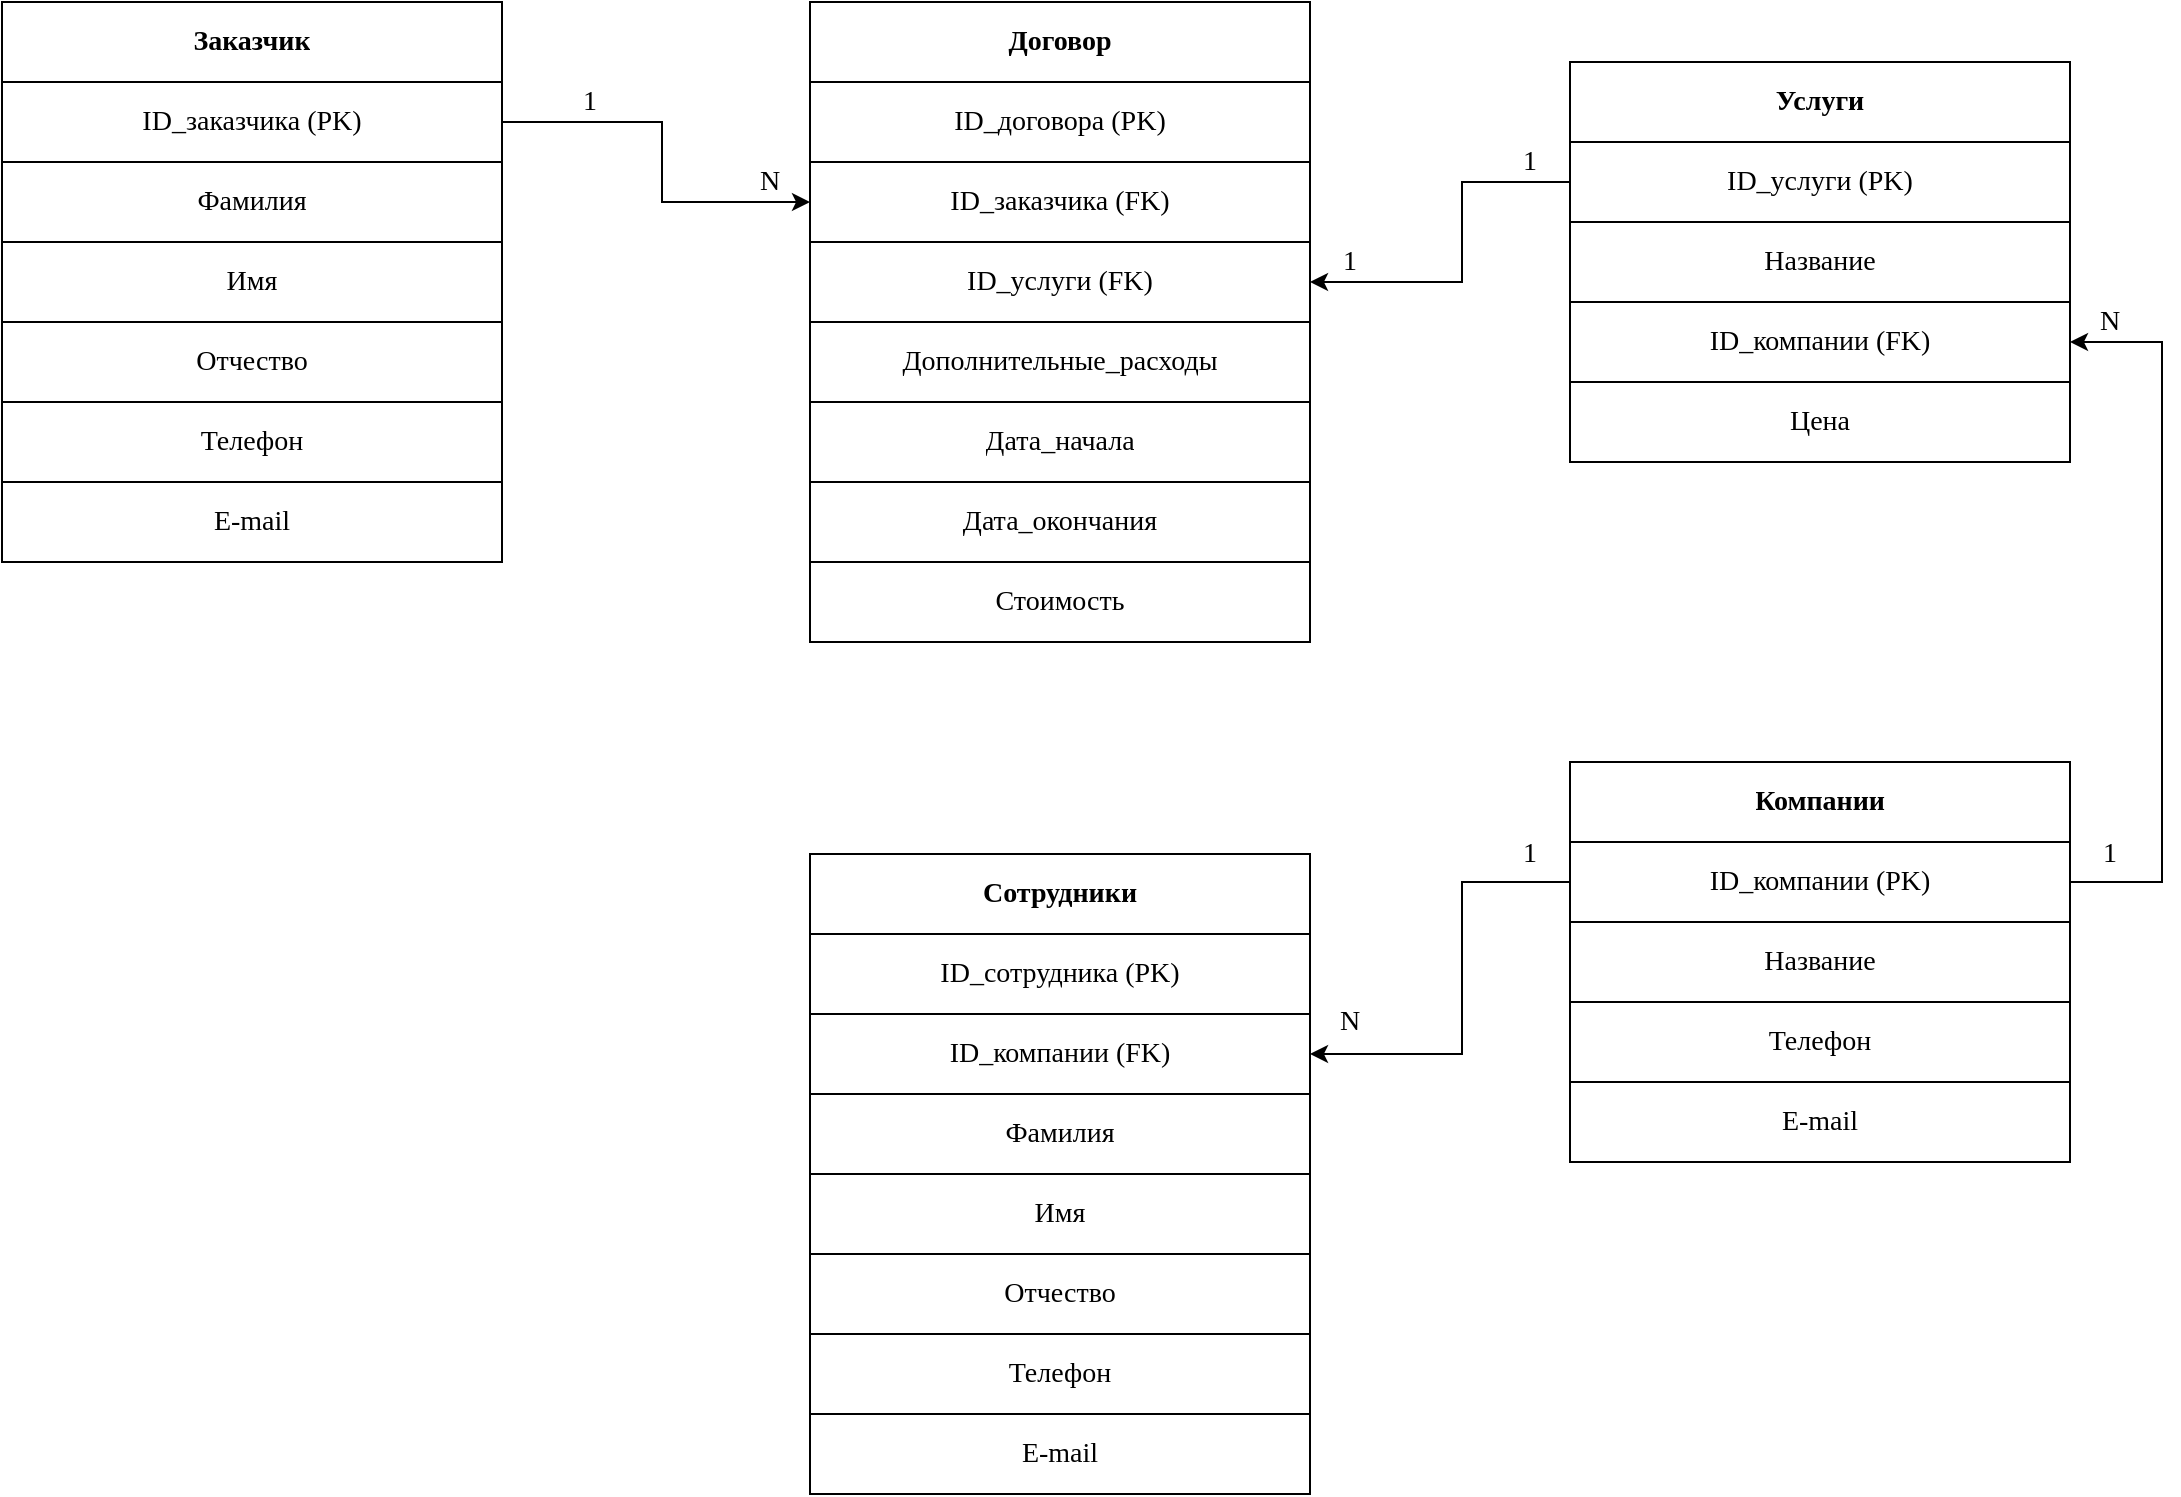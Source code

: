 <mxfile version="13.9.9" type="google" pages="2"><diagram id="XtDWs9AK4h952cf7B-4F" name="Page-1"><mxGraphModel dx="460" dy="752" grid="1" gridSize="10" guides="1" tooltips="1" connect="1" arrows="1" fold="1" page="1" pageScale="1" pageWidth="1169" pageHeight="827" math="0" shadow="0"><root><mxCell id="0"/><mxCell id="1" parent="0"/><mxCell id="XtaNRJyQzyNaQu27fecc-1" value="" style="shape=table;html=1;whiteSpace=wrap;startSize=0;container=1;collapsible=0;childLayout=tableLayout;fontSize=14;fontFamily=Times New Roman;" parent="1" vertex="1"><mxGeometry x="30" y="44" width="250" height="280" as="geometry"/></mxCell><mxCell id="XtaNRJyQzyNaQu27fecc-2" value="" style="shape=partialRectangle;html=1;whiteSpace=wrap;collapsible=0;dropTarget=0;pointerEvents=0;fillColor=none;top=0;left=0;bottom=0;right=0;points=[[0,0.5],[1,0.5]];portConstraint=eastwest;fontSize=14;fontFamily=Times New Roman;" parent="XtaNRJyQzyNaQu27fecc-1" vertex="1"><mxGeometry width="250" height="40" as="geometry"/></mxCell><mxCell id="XtaNRJyQzyNaQu27fecc-3" value="Заказчик" style="shape=partialRectangle;html=1;whiteSpace=wrap;connectable=0;overflow=hidden;fillColor=none;top=0;left=0;bottom=0;right=0;fontSize=14;fontFamily=Times New Roman;fontStyle=1" parent="XtaNRJyQzyNaQu27fecc-2" vertex="1"><mxGeometry width="250" height="40" as="geometry"/></mxCell><mxCell id="XtaNRJyQzyNaQu27fecc-4" value="" style="shape=partialRectangle;html=1;whiteSpace=wrap;collapsible=0;dropTarget=0;pointerEvents=0;fillColor=none;top=0;left=0;bottom=0;right=0;points=[[0,0.5],[1,0.5]];portConstraint=eastwest;fontSize=14;fontFamily=Times New Roman;" parent="XtaNRJyQzyNaQu27fecc-1" vertex="1"><mxGeometry y="40" width="250" height="40" as="geometry"/></mxCell><mxCell id="XtaNRJyQzyNaQu27fecc-5" value="ID_заказчика (PK)" style="shape=partialRectangle;html=1;whiteSpace=wrap;connectable=0;overflow=hidden;fillColor=none;top=0;left=0;bottom=0;right=0;fontSize=14;fontFamily=Times New Roman;" parent="XtaNRJyQzyNaQu27fecc-4" vertex="1"><mxGeometry width="250" height="40" as="geometry"/></mxCell><mxCell id="XtaNRJyQzyNaQu27fecc-6" value="" style="shape=partialRectangle;html=1;whiteSpace=wrap;collapsible=0;dropTarget=0;pointerEvents=0;fillColor=none;top=0;left=0;bottom=0;right=0;points=[[0,0.5],[1,0.5]];portConstraint=eastwest;fontSize=14;fontFamily=Times New Roman;" parent="XtaNRJyQzyNaQu27fecc-1" vertex="1"><mxGeometry y="80" width="250" height="40" as="geometry"/></mxCell><mxCell id="XtaNRJyQzyNaQu27fecc-7" value="Фамилия" style="shape=partialRectangle;html=1;whiteSpace=wrap;connectable=0;overflow=hidden;fillColor=none;top=0;left=0;bottom=0;right=0;fontSize=14;fontFamily=Times New Roman;" parent="XtaNRJyQzyNaQu27fecc-6" vertex="1"><mxGeometry width="250" height="40" as="geometry"/></mxCell><mxCell id="XtaNRJyQzyNaQu27fecc-8" value="" style="shape=partialRectangle;html=1;whiteSpace=wrap;collapsible=0;dropTarget=0;pointerEvents=0;fillColor=none;top=0;left=0;bottom=0;right=0;points=[[0,0.5],[1,0.5]];portConstraint=eastwest;fontSize=14;fontFamily=Times New Roman;" parent="XtaNRJyQzyNaQu27fecc-1" vertex="1"><mxGeometry y="120" width="250" height="40" as="geometry"/></mxCell><mxCell id="XtaNRJyQzyNaQu27fecc-9" value="Имя" style="shape=partialRectangle;html=1;whiteSpace=wrap;connectable=0;overflow=hidden;fillColor=none;top=0;left=0;bottom=0;right=0;fontSize=14;fontFamily=Times New Roman;" parent="XtaNRJyQzyNaQu27fecc-8" vertex="1"><mxGeometry width="250" height="40" as="geometry"/></mxCell><mxCell id="XtaNRJyQzyNaQu27fecc-12" style="shape=partialRectangle;html=1;whiteSpace=wrap;collapsible=0;dropTarget=0;pointerEvents=0;fillColor=none;top=0;left=0;bottom=0;right=0;points=[[0,0.5],[1,0.5]];portConstraint=eastwest;fontSize=14;fontFamily=Times New Roman;" parent="XtaNRJyQzyNaQu27fecc-1" vertex="1"><mxGeometry y="160" width="250" height="40" as="geometry"/></mxCell><mxCell id="XtaNRJyQzyNaQu27fecc-13" value="Отчество" style="shape=partialRectangle;html=1;whiteSpace=wrap;connectable=0;overflow=hidden;fillColor=none;top=0;left=0;bottom=0;right=0;fontSize=14;fontFamily=Times New Roman;" parent="XtaNRJyQzyNaQu27fecc-12" vertex="1"><mxGeometry width="250" height="40" as="geometry"/></mxCell><mxCell id="XtaNRJyQzyNaQu27fecc-14" style="shape=partialRectangle;html=1;whiteSpace=wrap;collapsible=0;dropTarget=0;pointerEvents=0;fillColor=none;top=0;left=0;bottom=0;right=0;points=[[0,0.5],[1,0.5]];portConstraint=eastwest;fontSize=14;fontFamily=Times New Roman;" parent="XtaNRJyQzyNaQu27fecc-1" vertex="1"><mxGeometry y="200" width="250" height="40" as="geometry"/></mxCell><mxCell id="XtaNRJyQzyNaQu27fecc-15" value="Телефон" style="shape=partialRectangle;html=1;whiteSpace=wrap;connectable=0;overflow=hidden;fillColor=none;top=0;left=0;bottom=0;right=0;fontSize=14;fontFamily=Times New Roman;" parent="XtaNRJyQzyNaQu27fecc-14" vertex="1"><mxGeometry width="250" height="40" as="geometry"/></mxCell><mxCell id="XtaNRJyQzyNaQu27fecc-16" style="shape=partialRectangle;html=1;whiteSpace=wrap;collapsible=0;dropTarget=0;pointerEvents=0;fillColor=none;top=0;left=0;bottom=0;right=0;points=[[0,0.5],[1,0.5]];portConstraint=eastwest;fontSize=14;fontFamily=Times New Roman;" parent="XtaNRJyQzyNaQu27fecc-1" vertex="1"><mxGeometry y="240" width="250" height="40" as="geometry"/></mxCell><mxCell id="XtaNRJyQzyNaQu27fecc-17" value="E-mail" style="shape=partialRectangle;html=1;whiteSpace=wrap;connectable=0;overflow=hidden;fillColor=none;top=0;left=0;bottom=0;right=0;fontSize=14;fontFamily=Times New Roman;" parent="XtaNRJyQzyNaQu27fecc-16" vertex="1"><mxGeometry width="250" height="40" as="geometry"/></mxCell><mxCell id="XtaNRJyQzyNaQu27fecc-18" value="" style="shape=table;html=1;whiteSpace=wrap;startSize=0;container=1;collapsible=0;childLayout=tableLayout;fontSize=14;fontFamily=Times New Roman;" parent="1" vertex="1"><mxGeometry x="434" y="470" width="250" height="320" as="geometry"/></mxCell><mxCell id="XtaNRJyQzyNaQu27fecc-19" value="" style="shape=partialRectangle;html=1;whiteSpace=wrap;collapsible=0;dropTarget=0;pointerEvents=0;fillColor=none;top=0;left=0;bottom=0;right=0;points=[[0,0.5],[1,0.5]];portConstraint=eastwest;fontSize=14;fontFamily=Times New Roman;" parent="XtaNRJyQzyNaQu27fecc-18" vertex="1"><mxGeometry width="250" height="40" as="geometry"/></mxCell><mxCell id="XtaNRJyQzyNaQu27fecc-20" value="Сотрудники" style="shape=partialRectangle;html=1;whiteSpace=wrap;connectable=0;overflow=hidden;fillColor=none;top=0;left=0;bottom=0;right=0;fontSize=14;fontFamily=Times New Roman;fontStyle=1" parent="XtaNRJyQzyNaQu27fecc-19" vertex="1"><mxGeometry width="250" height="40" as="geometry"/></mxCell><mxCell id="XtaNRJyQzyNaQu27fecc-21" value="" style="shape=partialRectangle;html=1;whiteSpace=wrap;collapsible=0;dropTarget=0;pointerEvents=0;fillColor=none;top=0;left=0;bottom=0;right=0;points=[[0,0.5],[1,0.5]];portConstraint=eastwest;fontSize=14;fontFamily=Times New Roman;" parent="XtaNRJyQzyNaQu27fecc-18" vertex="1"><mxGeometry y="40" width="250" height="40" as="geometry"/></mxCell><mxCell id="XtaNRJyQzyNaQu27fecc-22" value="ID_сотрудника (PK)" style="shape=partialRectangle;html=1;whiteSpace=wrap;connectable=0;overflow=hidden;fillColor=none;top=0;left=0;bottom=0;right=0;fontSize=14;fontFamily=Times New Roman;" parent="XtaNRJyQzyNaQu27fecc-21" vertex="1"><mxGeometry width="250" height="40" as="geometry"/></mxCell><mxCell id="_UvFQbgY44ckExKS7NsJ-1" style="shape=partialRectangle;html=1;whiteSpace=wrap;collapsible=0;dropTarget=0;pointerEvents=0;fillColor=none;top=0;left=0;bottom=0;right=0;points=[[0,0.5],[1,0.5]];portConstraint=eastwest;fontSize=14;fontFamily=Times New Roman;" parent="XtaNRJyQzyNaQu27fecc-18" vertex="1"><mxGeometry y="80" width="250" height="40" as="geometry"/></mxCell><mxCell id="_UvFQbgY44ckExKS7NsJ-2" value="&lt;span&gt;ID_компании (FK)&lt;/span&gt;" style="shape=partialRectangle;html=1;whiteSpace=wrap;connectable=0;overflow=hidden;fillColor=none;top=0;left=0;bottom=0;right=0;fontSize=14;fontFamily=Times New Roman;" parent="_UvFQbgY44ckExKS7NsJ-1" vertex="1"><mxGeometry width="250" height="40" as="geometry"/></mxCell><mxCell id="XtaNRJyQzyNaQu27fecc-23" value="" style="shape=partialRectangle;html=1;whiteSpace=wrap;collapsible=0;dropTarget=0;pointerEvents=0;fillColor=none;top=0;left=0;bottom=0;right=0;points=[[0,0.5],[1,0.5]];portConstraint=eastwest;fontSize=14;fontFamily=Times New Roman;" parent="XtaNRJyQzyNaQu27fecc-18" vertex="1"><mxGeometry y="120" width="250" height="40" as="geometry"/></mxCell><mxCell id="XtaNRJyQzyNaQu27fecc-24" value="Фамилия" style="shape=partialRectangle;html=1;whiteSpace=wrap;connectable=0;overflow=hidden;fillColor=none;top=0;left=0;bottom=0;right=0;fontSize=14;fontFamily=Times New Roman;" parent="XtaNRJyQzyNaQu27fecc-23" vertex="1"><mxGeometry width="250" height="40" as="geometry"/></mxCell><mxCell id="XtaNRJyQzyNaQu27fecc-25" value="" style="shape=partialRectangle;html=1;whiteSpace=wrap;collapsible=0;dropTarget=0;pointerEvents=0;fillColor=none;top=0;left=0;bottom=0;right=0;points=[[0,0.5],[1,0.5]];portConstraint=eastwest;fontSize=14;fontFamily=Times New Roman;" parent="XtaNRJyQzyNaQu27fecc-18" vertex="1"><mxGeometry y="160" width="250" height="40" as="geometry"/></mxCell><mxCell id="XtaNRJyQzyNaQu27fecc-26" value="Имя" style="shape=partialRectangle;html=1;whiteSpace=wrap;connectable=0;overflow=hidden;fillColor=none;top=0;left=0;bottom=0;right=0;fontSize=14;fontFamily=Times New Roman;" parent="XtaNRJyQzyNaQu27fecc-25" vertex="1"><mxGeometry width="250" height="40" as="geometry"/></mxCell><mxCell id="XtaNRJyQzyNaQu27fecc-27" style="shape=partialRectangle;html=1;whiteSpace=wrap;collapsible=0;dropTarget=0;pointerEvents=0;fillColor=none;top=0;left=0;bottom=0;right=0;points=[[0,0.5],[1,0.5]];portConstraint=eastwest;fontSize=14;fontFamily=Times New Roman;" parent="XtaNRJyQzyNaQu27fecc-18" vertex="1"><mxGeometry y="200" width="250" height="40" as="geometry"/></mxCell><mxCell id="XtaNRJyQzyNaQu27fecc-28" value="Отчество" style="shape=partialRectangle;html=1;whiteSpace=wrap;connectable=0;overflow=hidden;fillColor=none;top=0;left=0;bottom=0;right=0;fontSize=14;fontFamily=Times New Roman;" parent="XtaNRJyQzyNaQu27fecc-27" vertex="1"><mxGeometry width="250" height="40" as="geometry"/></mxCell><mxCell id="XtaNRJyQzyNaQu27fecc-29" style="shape=partialRectangle;html=1;whiteSpace=wrap;collapsible=0;dropTarget=0;pointerEvents=0;fillColor=none;top=0;left=0;bottom=0;right=0;points=[[0,0.5],[1,0.5]];portConstraint=eastwest;fontSize=14;fontFamily=Times New Roman;" parent="XtaNRJyQzyNaQu27fecc-18" vertex="1"><mxGeometry y="240" width="250" height="40" as="geometry"/></mxCell><mxCell id="XtaNRJyQzyNaQu27fecc-30" value="Телефон" style="shape=partialRectangle;html=1;whiteSpace=wrap;connectable=0;overflow=hidden;fillColor=none;top=0;left=0;bottom=0;right=0;fontSize=14;fontFamily=Times New Roman;" parent="XtaNRJyQzyNaQu27fecc-29" vertex="1"><mxGeometry width="250" height="40" as="geometry"/></mxCell><mxCell id="XtaNRJyQzyNaQu27fecc-31" style="shape=partialRectangle;html=1;whiteSpace=wrap;collapsible=0;dropTarget=0;pointerEvents=0;fillColor=none;top=0;left=0;bottom=0;right=0;points=[[0,0.5],[1,0.5]];portConstraint=eastwest;fontSize=14;fontFamily=Times New Roman;" parent="XtaNRJyQzyNaQu27fecc-18" vertex="1"><mxGeometry y="280" width="250" height="40" as="geometry"/></mxCell><mxCell id="XtaNRJyQzyNaQu27fecc-32" value="E-mail" style="shape=partialRectangle;html=1;whiteSpace=wrap;connectable=0;overflow=hidden;fillColor=none;top=0;left=0;bottom=0;right=0;fontSize=14;fontFamily=Times New Roman;" parent="XtaNRJyQzyNaQu27fecc-31" vertex="1"><mxGeometry width="250" height="40" as="geometry"/></mxCell><mxCell id="XtaNRJyQzyNaQu27fecc-33" value="" style="shape=table;html=1;whiteSpace=wrap;startSize=0;container=1;collapsible=0;childLayout=tableLayout;fontSize=14;fontFamily=Times New Roman;" parent="1" vertex="1"><mxGeometry x="814" y="424" width="250" height="200" as="geometry"/></mxCell><mxCell id="XtaNRJyQzyNaQu27fecc-34" value="" style="shape=partialRectangle;html=1;whiteSpace=wrap;collapsible=0;dropTarget=0;pointerEvents=0;fillColor=none;top=0;left=0;bottom=0;right=0;points=[[0,0.5],[1,0.5]];portConstraint=eastwest;fontSize=14;fontFamily=Times New Roman;" parent="XtaNRJyQzyNaQu27fecc-33" vertex="1"><mxGeometry width="250" height="40" as="geometry"/></mxCell><mxCell id="XtaNRJyQzyNaQu27fecc-35" value="Компании" style="shape=partialRectangle;html=1;whiteSpace=wrap;connectable=0;overflow=hidden;fillColor=none;top=0;left=0;bottom=0;right=0;fontSize=14;fontFamily=Times New Roman;fontStyle=1" parent="XtaNRJyQzyNaQu27fecc-34" vertex="1"><mxGeometry width="250" height="40" as="geometry"/></mxCell><mxCell id="XtaNRJyQzyNaQu27fecc-36" value="" style="shape=partialRectangle;html=1;whiteSpace=wrap;collapsible=0;dropTarget=0;pointerEvents=0;fillColor=none;top=0;left=0;bottom=0;right=0;points=[[0,0.5],[1,0.5]];portConstraint=eastwest;fontSize=14;fontFamily=Times New Roman;" parent="XtaNRJyQzyNaQu27fecc-33" vertex="1"><mxGeometry y="40" width="250" height="40" as="geometry"/></mxCell><mxCell id="XtaNRJyQzyNaQu27fecc-37" value="ID_компании (PK)" style="shape=partialRectangle;html=1;whiteSpace=wrap;connectable=0;overflow=hidden;fillColor=none;top=0;left=0;bottom=0;right=0;fontSize=14;fontFamily=Times New Roman;" parent="XtaNRJyQzyNaQu27fecc-36" vertex="1"><mxGeometry width="250" height="40" as="geometry"/></mxCell><mxCell id="XtaNRJyQzyNaQu27fecc-38" value="" style="shape=partialRectangle;html=1;whiteSpace=wrap;collapsible=0;dropTarget=0;pointerEvents=0;fillColor=none;top=0;left=0;bottom=0;right=0;points=[[0,0.5],[1,0.5]];portConstraint=eastwest;fontSize=14;fontFamily=Times New Roman;" parent="XtaNRJyQzyNaQu27fecc-33" vertex="1"><mxGeometry y="80" width="250" height="40" as="geometry"/></mxCell><mxCell id="XtaNRJyQzyNaQu27fecc-39" value="Название" style="shape=partialRectangle;html=1;whiteSpace=wrap;connectable=0;overflow=hidden;fillColor=none;top=0;left=0;bottom=0;right=0;fontSize=14;fontFamily=Times New Roman;" parent="XtaNRJyQzyNaQu27fecc-38" vertex="1"><mxGeometry width="250" height="40" as="geometry"/></mxCell><mxCell id="XtaNRJyQzyNaQu27fecc-44" style="shape=partialRectangle;html=1;whiteSpace=wrap;collapsible=0;dropTarget=0;pointerEvents=0;fillColor=none;top=0;left=0;bottom=0;right=0;points=[[0,0.5],[1,0.5]];portConstraint=eastwest;fontSize=14;fontFamily=Times New Roman;" parent="XtaNRJyQzyNaQu27fecc-33" vertex="1"><mxGeometry y="120" width="250" height="40" as="geometry"/></mxCell><mxCell id="XtaNRJyQzyNaQu27fecc-45" value="Телефон" style="shape=partialRectangle;html=1;whiteSpace=wrap;connectable=0;overflow=hidden;fillColor=none;top=0;left=0;bottom=0;right=0;fontSize=14;fontFamily=Times New Roman;" parent="XtaNRJyQzyNaQu27fecc-44" vertex="1"><mxGeometry width="250" height="40" as="geometry"/></mxCell><mxCell id="XtaNRJyQzyNaQu27fecc-46" style="shape=partialRectangle;html=1;whiteSpace=wrap;collapsible=0;dropTarget=0;pointerEvents=0;fillColor=none;top=0;left=0;bottom=0;right=0;points=[[0,0.5],[1,0.5]];portConstraint=eastwest;fontSize=14;fontFamily=Times New Roman;" parent="XtaNRJyQzyNaQu27fecc-33" vertex="1"><mxGeometry y="160" width="250" height="40" as="geometry"/></mxCell><mxCell id="XtaNRJyQzyNaQu27fecc-47" value="E-mail" style="shape=partialRectangle;html=1;whiteSpace=wrap;connectable=0;overflow=hidden;fillColor=none;top=0;left=0;bottom=0;right=0;fontSize=14;fontFamily=Times New Roman;" parent="XtaNRJyQzyNaQu27fecc-46" vertex="1"><mxGeometry width="250" height="40" as="geometry"/></mxCell><mxCell id="XtaNRJyQzyNaQu27fecc-48" value="" style="shape=table;html=1;whiteSpace=wrap;startSize=0;container=1;collapsible=0;childLayout=tableLayout;fontSize=14;fontFamily=Times New Roman;" parent="1" vertex="1"><mxGeometry x="434" y="44" width="250" height="320" as="geometry"/></mxCell><mxCell id="XtaNRJyQzyNaQu27fecc-49" value="" style="shape=partialRectangle;html=1;whiteSpace=wrap;collapsible=0;dropTarget=0;pointerEvents=0;fillColor=none;top=0;left=0;bottom=0;right=0;points=[[0,0.5],[1,0.5]];portConstraint=eastwest;fontSize=14;fontFamily=Times New Roman;" parent="XtaNRJyQzyNaQu27fecc-48" vertex="1"><mxGeometry width="250" height="40" as="geometry"/></mxCell><mxCell id="XtaNRJyQzyNaQu27fecc-50" value="Договор" style="shape=partialRectangle;html=1;whiteSpace=wrap;connectable=0;overflow=hidden;fillColor=none;top=0;left=0;bottom=0;right=0;fontSize=14;fontFamily=Times New Roman;fontStyle=1" parent="XtaNRJyQzyNaQu27fecc-49" vertex="1"><mxGeometry width="250" height="40" as="geometry"/></mxCell><mxCell id="XtaNRJyQzyNaQu27fecc-51" value="" style="shape=partialRectangle;html=1;whiteSpace=wrap;collapsible=0;dropTarget=0;pointerEvents=0;fillColor=none;top=0;left=0;bottom=0;right=0;points=[[0,0.5],[1,0.5]];portConstraint=eastwest;fontSize=14;fontFamily=Times New Roman;" parent="XtaNRJyQzyNaQu27fecc-48" vertex="1"><mxGeometry y="40" width="250" height="40" as="geometry"/></mxCell><mxCell id="XtaNRJyQzyNaQu27fecc-52" value="ID_договора (PK)" style="shape=partialRectangle;html=1;whiteSpace=wrap;connectable=0;overflow=hidden;fillColor=none;top=0;left=0;bottom=0;right=0;fontSize=14;fontFamily=Times New Roman;" parent="XtaNRJyQzyNaQu27fecc-51" vertex="1"><mxGeometry width="250" height="40" as="geometry"/></mxCell><mxCell id="XtaNRJyQzyNaQu27fecc-53" value="" style="shape=partialRectangle;html=1;whiteSpace=wrap;collapsible=0;dropTarget=0;pointerEvents=0;fillColor=none;top=0;left=0;bottom=0;right=0;points=[[0,0.5],[1,0.5]];portConstraint=eastwest;fontSize=14;fontFamily=Times New Roman;" parent="XtaNRJyQzyNaQu27fecc-48" vertex="1"><mxGeometry y="80" width="250" height="40" as="geometry"/></mxCell><mxCell id="XtaNRJyQzyNaQu27fecc-54" value="ID_заказчика (FK)" style="shape=partialRectangle;html=1;whiteSpace=wrap;connectable=0;overflow=hidden;fillColor=none;top=0;left=0;bottom=0;right=0;fontSize=14;fontFamily=Times New Roman;" parent="XtaNRJyQzyNaQu27fecc-53" vertex="1"><mxGeometry width="250" height="40" as="geometry"/></mxCell><mxCell id="XtaNRJyQzyNaQu27fecc-55" value="" style="shape=partialRectangle;html=1;whiteSpace=wrap;collapsible=0;dropTarget=0;pointerEvents=0;fillColor=none;top=0;left=0;bottom=0;right=0;points=[[0,0.5],[1,0.5]];portConstraint=eastwest;fontSize=14;fontFamily=Times New Roman;" parent="XtaNRJyQzyNaQu27fecc-48" vertex="1"><mxGeometry y="120" width="250" height="40" as="geometry"/></mxCell><mxCell id="XtaNRJyQzyNaQu27fecc-56" value="ID_услуги (FK)" style="shape=partialRectangle;html=1;whiteSpace=wrap;connectable=0;overflow=hidden;fillColor=none;top=0;left=0;bottom=0;right=0;fontSize=14;fontFamily=Times New Roman;" parent="XtaNRJyQzyNaQu27fecc-55" vertex="1"><mxGeometry width="250" height="40" as="geometry"/></mxCell><mxCell id="lvs4pEo8wwgsU4hKcd3Z-53" style="shape=partialRectangle;html=1;whiteSpace=wrap;collapsible=0;dropTarget=0;pointerEvents=0;fillColor=none;top=0;left=0;bottom=0;right=0;points=[[0,0.5],[1,0.5]];portConstraint=eastwest;fontSize=14;fontFamily=Times New Roman;" parent="XtaNRJyQzyNaQu27fecc-48" vertex="1"><mxGeometry y="160" width="250" height="40" as="geometry"/></mxCell><mxCell id="lvs4pEo8wwgsU4hKcd3Z-54" value="Дополнительные_расходы" style="shape=partialRectangle;html=1;whiteSpace=wrap;connectable=0;overflow=hidden;fillColor=none;top=0;left=0;bottom=0;right=0;fontSize=14;fontFamily=Times New Roman;" parent="lvs4pEo8wwgsU4hKcd3Z-53" vertex="1"><mxGeometry width="250" height="40" as="geometry"/></mxCell><mxCell id="XtaNRJyQzyNaQu27fecc-57" style="shape=partialRectangle;html=1;whiteSpace=wrap;collapsible=0;dropTarget=0;pointerEvents=0;fillColor=none;top=0;left=0;bottom=0;right=0;points=[[0,0.5],[1,0.5]];portConstraint=eastwest;fontSize=14;fontFamily=Times New Roman;" parent="XtaNRJyQzyNaQu27fecc-48" vertex="1"><mxGeometry y="200" width="250" height="40" as="geometry"/></mxCell><mxCell id="XtaNRJyQzyNaQu27fecc-58" value="Дата_начала" style="shape=partialRectangle;html=1;whiteSpace=wrap;connectable=0;overflow=hidden;fillColor=none;top=0;left=0;bottom=0;right=0;fontSize=14;fontFamily=Times New Roman;" parent="XtaNRJyQzyNaQu27fecc-57" vertex="1"><mxGeometry width="250" height="40" as="geometry"/></mxCell><mxCell id="XtaNRJyQzyNaQu27fecc-59" style="shape=partialRectangle;html=1;whiteSpace=wrap;collapsible=0;dropTarget=0;pointerEvents=0;fillColor=none;top=0;left=0;bottom=0;right=0;points=[[0,0.5],[1,0.5]];portConstraint=eastwest;fontSize=14;fontFamily=Times New Roman;" parent="XtaNRJyQzyNaQu27fecc-48" vertex="1"><mxGeometry y="240" width="250" height="40" as="geometry"/></mxCell><mxCell id="XtaNRJyQzyNaQu27fecc-60" value="Дата_окончания" style="shape=partialRectangle;html=1;whiteSpace=wrap;connectable=0;overflow=hidden;fillColor=none;top=0;left=0;bottom=0;right=0;fontSize=14;fontFamily=Times New Roman;" parent="XtaNRJyQzyNaQu27fecc-59" vertex="1"><mxGeometry width="250" height="40" as="geometry"/></mxCell><mxCell id="XtaNRJyQzyNaQu27fecc-61" style="shape=partialRectangle;html=1;whiteSpace=wrap;collapsible=0;dropTarget=0;pointerEvents=0;fillColor=none;top=0;left=0;bottom=0;right=0;points=[[0,0.5],[1,0.5]];portConstraint=eastwest;fontSize=14;fontFamily=Times New Roman;" parent="XtaNRJyQzyNaQu27fecc-48" vertex="1"><mxGeometry y="280" width="250" height="40" as="geometry"/></mxCell><mxCell id="XtaNRJyQzyNaQu27fecc-62" value="Стоимость" style="shape=partialRectangle;html=1;whiteSpace=wrap;connectable=0;overflow=hidden;fillColor=none;top=0;left=0;bottom=0;right=0;fontSize=14;fontFamily=Times New Roman;" parent="XtaNRJyQzyNaQu27fecc-61" vertex="1"><mxGeometry width="250" height="40" as="geometry"/></mxCell><mxCell id="lvs4pEo8wwgsU4hKcd3Z-1" value="" style="shape=table;html=1;whiteSpace=wrap;startSize=0;container=1;collapsible=0;childLayout=tableLayout;fontSize=14;fontFamily=Times New Roman;" parent="1" vertex="1"><mxGeometry x="814" y="74" width="250" height="200" as="geometry"/></mxCell><mxCell id="lvs4pEo8wwgsU4hKcd3Z-2" value="" style="shape=partialRectangle;html=1;whiteSpace=wrap;collapsible=0;dropTarget=0;pointerEvents=0;fillColor=none;top=0;left=0;bottom=0;right=0;points=[[0,0.5],[1,0.5]];portConstraint=eastwest;fontSize=14;fontFamily=Times New Roman;" parent="lvs4pEo8wwgsU4hKcd3Z-1" vertex="1"><mxGeometry width="250" height="40" as="geometry"/></mxCell><mxCell id="lvs4pEo8wwgsU4hKcd3Z-3" value="Услуги" style="shape=partialRectangle;html=1;whiteSpace=wrap;connectable=0;overflow=hidden;fillColor=none;top=0;left=0;bottom=0;right=0;fontSize=14;fontFamily=Times New Roman;fontStyle=1" parent="lvs4pEo8wwgsU4hKcd3Z-2" vertex="1"><mxGeometry width="250" height="40" as="geometry"/></mxCell><mxCell id="lvs4pEo8wwgsU4hKcd3Z-4" value="" style="shape=partialRectangle;html=1;whiteSpace=wrap;collapsible=0;dropTarget=0;pointerEvents=0;fillColor=none;top=0;left=0;bottom=0;right=0;points=[[0,0.5],[1,0.5]];portConstraint=eastwest;fontSize=14;fontFamily=Times New Roman;" parent="lvs4pEo8wwgsU4hKcd3Z-1" vertex="1"><mxGeometry y="40" width="250" height="40" as="geometry"/></mxCell><mxCell id="lvs4pEo8wwgsU4hKcd3Z-5" value="ID_услуги (PK)" style="shape=partialRectangle;html=1;whiteSpace=wrap;connectable=0;overflow=hidden;fillColor=none;top=0;left=0;bottom=0;right=0;fontSize=14;fontFamily=Times New Roman;" parent="lvs4pEo8wwgsU4hKcd3Z-4" vertex="1"><mxGeometry width="250" height="40" as="geometry"/></mxCell><mxCell id="lvs4pEo8wwgsU4hKcd3Z-6" value="" style="shape=partialRectangle;html=1;whiteSpace=wrap;collapsible=0;dropTarget=0;pointerEvents=0;fillColor=none;top=0;left=0;bottom=0;right=0;points=[[0,0.5],[1,0.5]];portConstraint=eastwest;fontSize=14;fontFamily=Times New Roman;" parent="lvs4pEo8wwgsU4hKcd3Z-1" vertex="1"><mxGeometry y="80" width="250" height="40" as="geometry"/></mxCell><mxCell id="lvs4pEo8wwgsU4hKcd3Z-7" value="Название" style="shape=partialRectangle;html=1;whiteSpace=wrap;connectable=0;overflow=hidden;fillColor=none;top=0;left=0;bottom=0;right=0;fontSize=14;fontFamily=Times New Roman;" parent="lvs4pEo8wwgsU4hKcd3Z-6" vertex="1"><mxGeometry width="250" height="40" as="geometry"/></mxCell><mxCell id="lvs4pEo8wwgsU4hKcd3Z-8" value="" style="shape=partialRectangle;html=1;whiteSpace=wrap;collapsible=0;dropTarget=0;pointerEvents=0;fillColor=none;top=0;left=0;bottom=0;right=0;points=[[0,0.5],[1,0.5]];portConstraint=eastwest;fontSize=14;fontFamily=Times New Roman;" parent="lvs4pEo8wwgsU4hKcd3Z-1" vertex="1"><mxGeometry y="120" width="250" height="40" as="geometry"/></mxCell><mxCell id="lvs4pEo8wwgsU4hKcd3Z-9" value="ID_компании (FK)" style="shape=partialRectangle;html=1;whiteSpace=wrap;connectable=0;overflow=hidden;fillColor=none;top=0;left=0;bottom=0;right=0;fontSize=14;fontFamily=Times New Roman;" parent="lvs4pEo8wwgsU4hKcd3Z-8" vertex="1"><mxGeometry width="250" height="40" as="geometry"/></mxCell><mxCell id="lvs4pEo8wwgsU4hKcd3Z-49" style="shape=partialRectangle;html=1;whiteSpace=wrap;collapsible=0;dropTarget=0;pointerEvents=0;fillColor=none;top=0;left=0;bottom=0;right=0;points=[[0,0.5],[1,0.5]];portConstraint=eastwest;fontSize=14;fontFamily=Times New Roman;" parent="lvs4pEo8wwgsU4hKcd3Z-1" vertex="1"><mxGeometry y="160" width="250" height="40" as="geometry"/></mxCell><mxCell id="lvs4pEo8wwgsU4hKcd3Z-50" value="Цена" style="shape=partialRectangle;html=1;whiteSpace=wrap;connectable=0;overflow=hidden;fillColor=none;top=0;left=0;bottom=0;right=0;fontSize=14;fontFamily=Times New Roman;" parent="lvs4pEo8wwgsU4hKcd3Z-49" vertex="1"><mxGeometry width="250" height="40" as="geometry"/></mxCell><mxCell id="lvs4pEo8wwgsU4hKcd3Z-16" value="" style="endArrow=classic;html=1;rounded=0;exitX=0;exitY=0.5;exitDx=0;exitDy=0;entryX=1;entryY=0.5;entryDx=0;entryDy=0;" parent="1" source="XtaNRJyQzyNaQu27fecc-36" target="_UvFQbgY44ckExKS7NsJ-1" edge="1"><mxGeometry width="50" height="50" relative="1" as="geometry"><mxPoint x="770" y="520" as="sourcePoint"/><mxPoint x="710" y="750" as="targetPoint"/><Array as="points"><mxPoint x="760" y="484"/><mxPoint x="760" y="570"/></Array></mxGeometry></mxCell><mxCell id="lvs4pEo8wwgsU4hKcd3Z-32" value="" style="endArrow=classic;html=1;exitX=1;exitY=0.5;exitDx=0;exitDy=0;rounded=0;entryX=1;entryY=0.5;entryDx=0;entryDy=0;" parent="1" source="XtaNRJyQzyNaQu27fecc-36" target="lvs4pEo8wwgsU4hKcd3Z-8" edge="1"><mxGeometry width="50" height="50" relative="1" as="geometry"><mxPoint x="604" y="474" as="sourcePoint"/><mxPoint x="1090" y="260" as="targetPoint"/><Array as="points"><mxPoint x="1110" y="484"/><mxPoint x="1110" y="214"/></Array></mxGeometry></mxCell><mxCell id="lvs4pEo8wwgsU4hKcd3Z-35" value="" style="endArrow=classic;html=1;rounded=0;exitX=1;exitY=0.5;exitDx=0;exitDy=0;entryX=0;entryY=0.5;entryDx=0;entryDy=0;" parent="1" source="XtaNRJyQzyNaQu27fecc-4" target="XtaNRJyQzyNaQu27fecc-53" edge="1"><mxGeometry width="50" height="50" relative="1" as="geometry"><mxPoint x="364" y="474" as="sourcePoint"/><mxPoint x="370" y="190" as="targetPoint"/><Array as="points"><mxPoint x="360" y="104"/><mxPoint x="360" y="144"/></Array></mxGeometry></mxCell><mxCell id="lvs4pEo8wwgsU4hKcd3Z-37" value="&lt;font style=&quot;font-size: 14px&quot; face=&quot;Times New Roman&quot;&gt;1&lt;/font&gt;" style="text;html=1;strokeColor=none;fillColor=none;align=center;verticalAlign=middle;whiteSpace=wrap;rounded=0;" parent="1" vertex="1"><mxGeometry x="304" y="84" width="40" height="20" as="geometry"/></mxCell><mxCell id="lvs4pEo8wwgsU4hKcd3Z-38" value="&lt;font face=&quot;Times New Roman&quot;&gt;&lt;span style=&quot;font-size: 14px&quot;&gt;N&lt;/span&gt;&lt;/font&gt;" style="text;html=1;strokeColor=none;fillColor=none;align=center;verticalAlign=middle;whiteSpace=wrap;rounded=0;" parent="1" vertex="1"><mxGeometry x="394" y="124" width="40" height="20" as="geometry"/></mxCell><mxCell id="lvs4pEo8wwgsU4hKcd3Z-39" value="" style="endArrow=classic;html=1;strokeColor=#000000;rounded=0;exitX=1;exitY=1;exitDx=0;exitDy=0;entryX=0;entryY=1;entryDx=0;entryDy=0;" parent="1" source="lvs4pEo8wwgsU4hKcd3Z-40" target="lvs4pEo8wwgsU4hKcd3Z-41" edge="1"><mxGeometry width="50" height="50" relative="1" as="geometry"><mxPoint x="694" y="464" as="sourcePoint"/><mxPoint x="720" y="100" as="targetPoint"/><Array as="points"><mxPoint x="760" y="134"/><mxPoint x="760" y="184"/></Array></mxGeometry></mxCell><mxCell id="lvs4pEo8wwgsU4hKcd3Z-40" value="&lt;font style=&quot;font-size: 14px&quot; face=&quot;Times New Roman&quot;&gt;1&lt;/font&gt;" style="text;html=1;strokeColor=none;fillColor=none;align=center;verticalAlign=middle;whiteSpace=wrap;rounded=0;" parent="1" vertex="1"><mxGeometry x="774" y="114" width="40" height="20" as="geometry"/></mxCell><mxCell id="lvs4pEo8wwgsU4hKcd3Z-41" value="&lt;font style=&quot;font-size: 14px&quot; face=&quot;Times New Roman&quot;&gt;1&lt;/font&gt;" style="text;html=1;strokeColor=none;fillColor=none;align=center;verticalAlign=middle;whiteSpace=wrap;rounded=0;" parent="1" vertex="1"><mxGeometry x="684" y="164" width="40" height="20" as="geometry"/></mxCell><mxCell id="lvs4pEo8wwgsU4hKcd3Z-42" value="&lt;font style=&quot;font-size: 14px&quot; face=&quot;Times New Roman&quot;&gt;1&lt;/font&gt;" style="text;html=1;strokeColor=none;fillColor=none;align=center;verticalAlign=middle;whiteSpace=wrap;rounded=0;" parent="1" vertex="1"><mxGeometry x="1064" y="460" width="40" height="20" as="geometry"/></mxCell><mxCell id="lvs4pEo8wwgsU4hKcd3Z-45" value="&lt;font face=&quot;Times New Roman&quot;&gt;&lt;span style=&quot;font-size: 14px&quot;&gt;N&lt;/span&gt;&lt;/font&gt;" style="text;html=1;strokeColor=none;fillColor=none;align=center;verticalAlign=middle;whiteSpace=wrap;rounded=0;" parent="1" vertex="1"><mxGeometry x="1064" y="194" width="40" height="20" as="geometry"/></mxCell><mxCell id="lvs4pEo8wwgsU4hKcd3Z-46" value="&lt;font face=&quot;Times New Roman&quot;&gt;&lt;span style=&quot;font-size: 14px&quot;&gt;N&lt;/span&gt;&lt;/font&gt;" style="text;html=1;strokeColor=none;fillColor=none;align=center;verticalAlign=middle;whiteSpace=wrap;rounded=0;" parent="1" vertex="1"><mxGeometry x="684" y="544" width="40" height="20" as="geometry"/></mxCell><mxCell id="lvs4pEo8wwgsU4hKcd3Z-47" value="&lt;font style=&quot;font-size: 14px&quot; face=&quot;Times New Roman&quot;&gt;1&lt;/font&gt;" style="text;html=1;strokeColor=none;fillColor=none;align=center;verticalAlign=middle;whiteSpace=wrap;rounded=0;" parent="1" vertex="1"><mxGeometry x="774" y="460" width="40" height="20" as="geometry"/></mxCell></root></mxGraphModel></diagram><diagram name="Copy of Page-1" id="7zdSHAbNTMQKGpQl1fj2"><mxGraphModel dx="847" dy="752" grid="1" gridSize="10" guides="1" tooltips="1" connect="1" arrows="1" fold="1" page="1" pageScale="1" pageWidth="1169" pageHeight="827" math="0" shadow="0"><root><mxCell id="duzaPt6WtUcfdFI3mBhD-0"/><mxCell id="duzaPt6WtUcfdFI3mBhD-1" parent="duzaPt6WtUcfdFI3mBhD-0"/><mxCell id="duzaPt6WtUcfdFI3mBhD-2" value="" style="shape=table;html=1;whiteSpace=wrap;startSize=0;container=1;collapsible=0;childLayout=tableLayout;fontSize=14;fontFamily=Times New Roman;" parent="duzaPt6WtUcfdFI3mBhD-1" vertex="1"><mxGeometry x="30" y="44" width="250" height="280" as="geometry"/></mxCell><mxCell id="duzaPt6WtUcfdFI3mBhD-3" value="" style="shape=partialRectangle;html=1;whiteSpace=wrap;collapsible=0;dropTarget=0;pointerEvents=0;fillColor=none;top=0;left=0;bottom=0;right=0;points=[[0,0.5],[1,0.5]];portConstraint=eastwest;fontSize=14;fontFamily=Times New Roman;" parent="duzaPt6WtUcfdFI3mBhD-2" vertex="1"><mxGeometry width="250" height="40" as="geometry"/></mxCell><mxCell id="duzaPt6WtUcfdFI3mBhD-4" value="Заказчик" style="shape=partialRectangle;html=1;whiteSpace=wrap;connectable=0;overflow=hidden;fillColor=none;top=0;left=0;bottom=0;right=0;fontSize=14;fontFamily=Times New Roman;fontStyle=1" parent="duzaPt6WtUcfdFI3mBhD-3" vertex="1"><mxGeometry width="250" height="40" as="geometry"/></mxCell><mxCell id="duzaPt6WtUcfdFI3mBhD-5" value="" style="shape=partialRectangle;html=1;whiteSpace=wrap;collapsible=0;dropTarget=0;pointerEvents=0;fillColor=none;top=0;left=0;bottom=0;right=0;points=[[0,0.5],[1,0.5]];portConstraint=eastwest;fontSize=14;fontFamily=Times New Roman;" parent="duzaPt6WtUcfdFI3mBhD-2" vertex="1"><mxGeometry y="40" width="250" height="40" as="geometry"/></mxCell><mxCell id="duzaPt6WtUcfdFI3mBhD-6" value="ID_заказчика (PK)" style="shape=partialRectangle;html=1;whiteSpace=wrap;connectable=0;overflow=hidden;fillColor=none;top=0;left=0;bottom=0;right=0;fontSize=14;fontFamily=Times New Roman;" parent="duzaPt6WtUcfdFI3mBhD-5" vertex="1"><mxGeometry width="250" height="40" as="geometry"/></mxCell><mxCell id="duzaPt6WtUcfdFI3mBhD-7" value="" style="shape=partialRectangle;html=1;whiteSpace=wrap;collapsible=0;dropTarget=0;pointerEvents=0;fillColor=none;top=0;left=0;bottom=0;right=0;points=[[0,0.5],[1,0.5]];portConstraint=eastwest;fontSize=14;fontFamily=Times New Roman;" parent="duzaPt6WtUcfdFI3mBhD-2" vertex="1"><mxGeometry y="80" width="250" height="40" as="geometry"/></mxCell><mxCell id="duzaPt6WtUcfdFI3mBhD-8" value="Фамилия" style="shape=partialRectangle;html=1;whiteSpace=wrap;connectable=0;overflow=hidden;fillColor=none;top=0;left=0;bottom=0;right=0;fontSize=14;fontFamily=Times New Roman;" parent="duzaPt6WtUcfdFI3mBhD-7" vertex="1"><mxGeometry width="250" height="40" as="geometry"/></mxCell><mxCell id="duzaPt6WtUcfdFI3mBhD-9" value="" style="shape=partialRectangle;html=1;whiteSpace=wrap;collapsible=0;dropTarget=0;pointerEvents=0;fillColor=none;top=0;left=0;bottom=0;right=0;points=[[0,0.5],[1,0.5]];portConstraint=eastwest;fontSize=14;fontFamily=Times New Roman;" parent="duzaPt6WtUcfdFI3mBhD-2" vertex="1"><mxGeometry y="120" width="250" height="40" as="geometry"/></mxCell><mxCell id="duzaPt6WtUcfdFI3mBhD-10" value="Имя" style="shape=partialRectangle;html=1;whiteSpace=wrap;connectable=0;overflow=hidden;fillColor=none;top=0;left=0;bottom=0;right=0;fontSize=14;fontFamily=Times New Roman;" parent="duzaPt6WtUcfdFI3mBhD-9" vertex="1"><mxGeometry width="250" height="40" as="geometry"/></mxCell><mxCell id="duzaPt6WtUcfdFI3mBhD-11" style="shape=partialRectangle;html=1;whiteSpace=wrap;collapsible=0;dropTarget=0;pointerEvents=0;fillColor=none;top=0;left=0;bottom=0;right=0;points=[[0,0.5],[1,0.5]];portConstraint=eastwest;fontSize=14;fontFamily=Times New Roman;" parent="duzaPt6WtUcfdFI3mBhD-2" vertex="1"><mxGeometry y="160" width="250" height="40" as="geometry"/></mxCell><mxCell id="duzaPt6WtUcfdFI3mBhD-12" value="Отчество" style="shape=partialRectangle;html=1;whiteSpace=wrap;connectable=0;overflow=hidden;fillColor=none;top=0;left=0;bottom=0;right=0;fontSize=14;fontFamily=Times New Roman;" parent="duzaPt6WtUcfdFI3mBhD-11" vertex="1"><mxGeometry width="250" height="40" as="geometry"/></mxCell><mxCell id="duzaPt6WtUcfdFI3mBhD-13" style="shape=partialRectangle;html=1;whiteSpace=wrap;collapsible=0;dropTarget=0;pointerEvents=0;fillColor=none;top=0;left=0;bottom=0;right=0;points=[[0,0.5],[1,0.5]];portConstraint=eastwest;fontSize=14;fontFamily=Times New Roman;" parent="duzaPt6WtUcfdFI3mBhD-2" vertex="1"><mxGeometry y="200" width="250" height="40" as="geometry"/></mxCell><mxCell id="duzaPt6WtUcfdFI3mBhD-14" value="Телефон" style="shape=partialRectangle;html=1;whiteSpace=wrap;connectable=0;overflow=hidden;fillColor=none;top=0;left=0;bottom=0;right=0;fontSize=14;fontFamily=Times New Roman;" parent="duzaPt6WtUcfdFI3mBhD-13" vertex="1"><mxGeometry width="250" height="40" as="geometry"/></mxCell><mxCell id="duzaPt6WtUcfdFI3mBhD-15" style="shape=partialRectangle;html=1;whiteSpace=wrap;collapsible=0;dropTarget=0;pointerEvents=0;fillColor=none;top=0;left=0;bottom=0;right=0;points=[[0,0.5],[1,0.5]];portConstraint=eastwest;fontSize=14;fontFamily=Times New Roman;" parent="duzaPt6WtUcfdFI3mBhD-2" vertex="1"><mxGeometry y="240" width="250" height="40" as="geometry"/></mxCell><mxCell id="duzaPt6WtUcfdFI3mBhD-16" value="E-mail" style="shape=partialRectangle;html=1;whiteSpace=wrap;connectable=0;overflow=hidden;fillColor=none;top=0;left=0;bottom=0;right=0;fontSize=14;fontFamily=Times New Roman;" parent="duzaPt6WtUcfdFI3mBhD-15" vertex="1"><mxGeometry width="250" height="40" as="geometry"/></mxCell><mxCell id="duzaPt6WtUcfdFI3mBhD-17" value="" style="shape=table;html=1;whiteSpace=wrap;startSize=0;container=1;collapsible=0;childLayout=tableLayout;fontSize=14;fontFamily=Times New Roman;" parent="duzaPt6WtUcfdFI3mBhD-1" vertex="1"><mxGeometry x="130" y="480" width="250" height="280" as="geometry"/></mxCell><mxCell id="duzaPt6WtUcfdFI3mBhD-18" value="" style="shape=partialRectangle;html=1;whiteSpace=wrap;collapsible=0;dropTarget=0;pointerEvents=0;fillColor=none;top=0;left=0;bottom=0;right=0;points=[[0,0.5],[1,0.5]];portConstraint=eastwest;fontSize=14;fontFamily=Times New Roman;" parent="duzaPt6WtUcfdFI3mBhD-17" vertex="1"><mxGeometry width="250" height="40" as="geometry"/></mxCell><mxCell id="duzaPt6WtUcfdFI3mBhD-19" value="Сотрудники" style="shape=partialRectangle;html=1;whiteSpace=wrap;connectable=0;overflow=hidden;fillColor=none;top=0;left=0;bottom=0;right=0;fontSize=14;fontFamily=Times New Roman;fontStyle=1" parent="duzaPt6WtUcfdFI3mBhD-18" vertex="1"><mxGeometry width="250" height="40" as="geometry"/></mxCell><mxCell id="duzaPt6WtUcfdFI3mBhD-20" value="" style="shape=partialRectangle;html=1;whiteSpace=wrap;collapsible=0;dropTarget=0;pointerEvents=0;fillColor=none;top=0;left=0;bottom=0;right=0;points=[[0,0.5],[1,0.5]];portConstraint=eastwest;fontSize=14;fontFamily=Times New Roman;" parent="duzaPt6WtUcfdFI3mBhD-17" vertex="1"><mxGeometry y="40" width="250" height="40" as="geometry"/></mxCell><mxCell id="duzaPt6WtUcfdFI3mBhD-21" value="ID_сотрудника (PK)" style="shape=partialRectangle;html=1;whiteSpace=wrap;connectable=0;overflow=hidden;fillColor=none;top=0;left=0;bottom=0;right=0;fontSize=14;fontFamily=Times New Roman;" parent="duzaPt6WtUcfdFI3mBhD-20" vertex="1"><mxGeometry width="250" height="40" as="geometry"/></mxCell><mxCell id="duzaPt6WtUcfdFI3mBhD-24" value="" style="shape=partialRectangle;html=1;whiteSpace=wrap;collapsible=0;dropTarget=0;pointerEvents=0;fillColor=none;top=0;left=0;bottom=0;right=0;points=[[0,0.5],[1,0.5]];portConstraint=eastwest;fontSize=14;fontFamily=Times New Roman;" parent="duzaPt6WtUcfdFI3mBhD-17" vertex="1"><mxGeometry y="80" width="250" height="40" as="geometry"/></mxCell><mxCell id="duzaPt6WtUcfdFI3mBhD-25" value="Фамилия" style="shape=partialRectangle;html=1;whiteSpace=wrap;connectable=0;overflow=hidden;fillColor=none;top=0;left=0;bottom=0;right=0;fontSize=14;fontFamily=Times New Roman;" parent="duzaPt6WtUcfdFI3mBhD-24" vertex="1"><mxGeometry width="250" height="40" as="geometry"/></mxCell><mxCell id="duzaPt6WtUcfdFI3mBhD-26" value="" style="shape=partialRectangle;html=1;whiteSpace=wrap;collapsible=0;dropTarget=0;pointerEvents=0;fillColor=none;top=0;left=0;bottom=0;right=0;points=[[0,0.5],[1,0.5]];portConstraint=eastwest;fontSize=14;fontFamily=Times New Roman;" parent="duzaPt6WtUcfdFI3mBhD-17" vertex="1"><mxGeometry y="120" width="250" height="40" as="geometry"/></mxCell><mxCell id="duzaPt6WtUcfdFI3mBhD-27" value="Имя" style="shape=partialRectangle;html=1;whiteSpace=wrap;connectable=0;overflow=hidden;fillColor=none;top=0;left=0;bottom=0;right=0;fontSize=14;fontFamily=Times New Roman;" parent="duzaPt6WtUcfdFI3mBhD-26" vertex="1"><mxGeometry width="250" height="40" as="geometry"/></mxCell><mxCell id="duzaPt6WtUcfdFI3mBhD-28" style="shape=partialRectangle;html=1;whiteSpace=wrap;collapsible=0;dropTarget=0;pointerEvents=0;fillColor=none;top=0;left=0;bottom=0;right=0;points=[[0,0.5],[1,0.5]];portConstraint=eastwest;fontSize=14;fontFamily=Times New Roman;" parent="duzaPt6WtUcfdFI3mBhD-17" vertex="1"><mxGeometry y="160" width="250" height="40" as="geometry"/></mxCell><mxCell id="duzaPt6WtUcfdFI3mBhD-29" value="Отчество" style="shape=partialRectangle;html=1;whiteSpace=wrap;connectable=0;overflow=hidden;fillColor=none;top=0;left=0;bottom=0;right=0;fontSize=14;fontFamily=Times New Roman;" parent="duzaPt6WtUcfdFI3mBhD-28" vertex="1"><mxGeometry width="250" height="40" as="geometry"/></mxCell><mxCell id="duzaPt6WtUcfdFI3mBhD-30" style="shape=partialRectangle;html=1;whiteSpace=wrap;collapsible=0;dropTarget=0;pointerEvents=0;fillColor=none;top=0;left=0;bottom=0;right=0;points=[[0,0.5],[1,0.5]];portConstraint=eastwest;fontSize=14;fontFamily=Times New Roman;" parent="duzaPt6WtUcfdFI3mBhD-17" vertex="1"><mxGeometry y="200" width="250" height="40" as="geometry"/></mxCell><mxCell id="duzaPt6WtUcfdFI3mBhD-31" value="Телефон" style="shape=partialRectangle;html=1;whiteSpace=wrap;connectable=0;overflow=hidden;fillColor=none;top=0;left=0;bottom=0;right=0;fontSize=14;fontFamily=Times New Roman;" parent="duzaPt6WtUcfdFI3mBhD-30" vertex="1"><mxGeometry width="250" height="40" as="geometry"/></mxCell><mxCell id="duzaPt6WtUcfdFI3mBhD-32" style="shape=partialRectangle;html=1;whiteSpace=wrap;collapsible=0;dropTarget=0;pointerEvents=0;fillColor=none;top=0;left=0;bottom=0;right=0;points=[[0,0.5],[1,0.5]];portConstraint=eastwest;fontSize=14;fontFamily=Times New Roman;" parent="duzaPt6WtUcfdFI3mBhD-17" vertex="1"><mxGeometry y="240" width="250" height="40" as="geometry"/></mxCell><mxCell id="duzaPt6WtUcfdFI3mBhD-33" value="E-mail" style="shape=partialRectangle;html=1;whiteSpace=wrap;connectable=0;overflow=hidden;fillColor=none;top=0;left=0;bottom=0;right=0;fontSize=14;fontFamily=Times New Roman;" parent="duzaPt6WtUcfdFI3mBhD-32" vertex="1"><mxGeometry width="250" height="40" as="geometry"/></mxCell><mxCell id="duzaPt6WtUcfdFI3mBhD-34" value="" style="shape=table;html=1;whiteSpace=wrap;startSize=0;container=1;collapsible=0;childLayout=tableLayout;fontSize=14;fontFamily=Times New Roman;" parent="duzaPt6WtUcfdFI3mBhD-1" vertex="1"><mxGeometry x="814" y="424" width="250" height="200" as="geometry"/></mxCell><mxCell id="duzaPt6WtUcfdFI3mBhD-35" value="" style="shape=partialRectangle;html=1;whiteSpace=wrap;collapsible=0;dropTarget=0;pointerEvents=0;fillColor=none;top=0;left=0;bottom=0;right=0;points=[[0,0.5],[1,0.5]];portConstraint=eastwest;fontSize=14;fontFamily=Times New Roman;" parent="duzaPt6WtUcfdFI3mBhD-34" vertex="1"><mxGeometry width="250" height="40" as="geometry"/></mxCell><mxCell id="duzaPt6WtUcfdFI3mBhD-36" value="Компании" style="shape=partialRectangle;html=1;whiteSpace=wrap;connectable=0;overflow=hidden;fillColor=none;top=0;left=0;bottom=0;right=0;fontSize=14;fontFamily=Times New Roman;fontStyle=1" parent="duzaPt6WtUcfdFI3mBhD-35" vertex="1"><mxGeometry width="250" height="40" as="geometry"/></mxCell><mxCell id="duzaPt6WtUcfdFI3mBhD-37" value="" style="shape=partialRectangle;html=1;whiteSpace=wrap;collapsible=0;dropTarget=0;pointerEvents=0;fillColor=none;top=0;left=0;bottom=0;right=0;points=[[0,0.5],[1,0.5]];portConstraint=eastwest;fontSize=14;fontFamily=Times New Roman;" parent="duzaPt6WtUcfdFI3mBhD-34" vertex="1"><mxGeometry y="40" width="250" height="40" as="geometry"/></mxCell><mxCell id="duzaPt6WtUcfdFI3mBhD-38" value="ID_компании (PK)" style="shape=partialRectangle;html=1;whiteSpace=wrap;connectable=0;overflow=hidden;fillColor=none;top=0;left=0;bottom=0;right=0;fontSize=14;fontFamily=Times New Roman;" parent="duzaPt6WtUcfdFI3mBhD-37" vertex="1"><mxGeometry width="250" height="40" as="geometry"/></mxCell><mxCell id="duzaPt6WtUcfdFI3mBhD-39" value="" style="shape=partialRectangle;html=1;whiteSpace=wrap;collapsible=0;dropTarget=0;pointerEvents=0;fillColor=none;top=0;left=0;bottom=0;right=0;points=[[0,0.5],[1,0.5]];portConstraint=eastwest;fontSize=14;fontFamily=Times New Roman;" parent="duzaPt6WtUcfdFI3mBhD-34" vertex="1"><mxGeometry y="80" width="250" height="40" as="geometry"/></mxCell><mxCell id="duzaPt6WtUcfdFI3mBhD-40" value="Название" style="shape=partialRectangle;html=1;whiteSpace=wrap;connectable=0;overflow=hidden;fillColor=none;top=0;left=0;bottom=0;right=0;fontSize=14;fontFamily=Times New Roman;" parent="duzaPt6WtUcfdFI3mBhD-39" vertex="1"><mxGeometry width="250" height="40" as="geometry"/></mxCell><mxCell id="duzaPt6WtUcfdFI3mBhD-41" style="shape=partialRectangle;html=1;whiteSpace=wrap;collapsible=0;dropTarget=0;pointerEvents=0;fillColor=none;top=0;left=0;bottom=0;right=0;points=[[0,0.5],[1,0.5]];portConstraint=eastwest;fontSize=14;fontFamily=Times New Roman;" parent="duzaPt6WtUcfdFI3mBhD-34" vertex="1"><mxGeometry y="120" width="250" height="40" as="geometry"/></mxCell><mxCell id="duzaPt6WtUcfdFI3mBhD-42" value="Телефон" style="shape=partialRectangle;html=1;whiteSpace=wrap;connectable=0;overflow=hidden;fillColor=none;top=0;left=0;bottom=0;right=0;fontSize=14;fontFamily=Times New Roman;" parent="duzaPt6WtUcfdFI3mBhD-41" vertex="1"><mxGeometry width="250" height="40" as="geometry"/></mxCell><mxCell id="duzaPt6WtUcfdFI3mBhD-43" style="shape=partialRectangle;html=1;whiteSpace=wrap;collapsible=0;dropTarget=0;pointerEvents=0;fillColor=none;top=0;left=0;bottom=0;right=0;points=[[0,0.5],[1,0.5]];portConstraint=eastwest;fontSize=14;fontFamily=Times New Roman;" parent="duzaPt6WtUcfdFI3mBhD-34" vertex="1"><mxGeometry y="160" width="250" height="40" as="geometry"/></mxCell><mxCell id="duzaPt6WtUcfdFI3mBhD-44" value="E-mail" style="shape=partialRectangle;html=1;whiteSpace=wrap;connectable=0;overflow=hidden;fillColor=none;top=0;left=0;bottom=0;right=0;fontSize=14;fontFamily=Times New Roman;" parent="duzaPt6WtUcfdFI3mBhD-43" vertex="1"><mxGeometry width="250" height="40" as="geometry"/></mxCell><mxCell id="duzaPt6WtUcfdFI3mBhD-45" value="" style="shape=table;html=1;whiteSpace=wrap;startSize=0;container=1;collapsible=0;childLayout=tableLayout;fontSize=14;fontFamily=Times New Roman;" parent="duzaPt6WtUcfdFI3mBhD-1" vertex="1"><mxGeometry x="434" y="44" width="250" height="320" as="geometry"/></mxCell><mxCell id="duzaPt6WtUcfdFI3mBhD-46" value="" style="shape=partialRectangle;html=1;whiteSpace=wrap;collapsible=0;dropTarget=0;pointerEvents=0;fillColor=none;top=0;left=0;bottom=0;right=0;points=[[0,0.5],[1,0.5]];portConstraint=eastwest;fontSize=14;fontFamily=Times New Roman;" parent="duzaPt6WtUcfdFI3mBhD-45" vertex="1"><mxGeometry width="250" height="40" as="geometry"/></mxCell><mxCell id="duzaPt6WtUcfdFI3mBhD-47" value="Договор" style="shape=partialRectangle;html=1;whiteSpace=wrap;connectable=0;overflow=hidden;fillColor=none;top=0;left=0;bottom=0;right=0;fontSize=14;fontFamily=Times New Roman;fontStyle=1" parent="duzaPt6WtUcfdFI3mBhD-46" vertex="1"><mxGeometry width="250" height="40" as="geometry"/></mxCell><mxCell id="duzaPt6WtUcfdFI3mBhD-48" value="" style="shape=partialRectangle;html=1;whiteSpace=wrap;collapsible=0;dropTarget=0;pointerEvents=0;fillColor=none;top=0;left=0;bottom=0;right=0;points=[[0,0.5],[1,0.5]];portConstraint=eastwest;fontSize=14;fontFamily=Times New Roman;" parent="duzaPt6WtUcfdFI3mBhD-45" vertex="1"><mxGeometry y="40" width="250" height="40" as="geometry"/></mxCell><mxCell id="duzaPt6WtUcfdFI3mBhD-49" value="ID_договора (PK)" style="shape=partialRectangle;html=1;whiteSpace=wrap;connectable=0;overflow=hidden;fillColor=none;top=0;left=0;bottom=0;right=0;fontSize=14;fontFamily=Times New Roman;" parent="duzaPt6WtUcfdFI3mBhD-48" vertex="1"><mxGeometry width="250" height="40" as="geometry"/></mxCell><mxCell id="duzaPt6WtUcfdFI3mBhD-50" value="" style="shape=partialRectangle;html=1;whiteSpace=wrap;collapsible=0;dropTarget=0;pointerEvents=0;fillColor=none;top=0;left=0;bottom=0;right=0;points=[[0,0.5],[1,0.5]];portConstraint=eastwest;fontSize=14;fontFamily=Times New Roman;" parent="duzaPt6WtUcfdFI3mBhD-45" vertex="1"><mxGeometry y="80" width="250" height="40" as="geometry"/></mxCell><mxCell id="duzaPt6WtUcfdFI3mBhD-51" value="ID_заказчика (FK)" style="shape=partialRectangle;html=1;whiteSpace=wrap;connectable=0;overflow=hidden;fillColor=none;top=0;left=0;bottom=0;right=0;fontSize=14;fontFamily=Times New Roman;" parent="duzaPt6WtUcfdFI3mBhD-50" vertex="1"><mxGeometry width="250" height="40" as="geometry"/></mxCell><mxCell id="duzaPt6WtUcfdFI3mBhD-52" value="" style="shape=partialRectangle;html=1;whiteSpace=wrap;collapsible=0;dropTarget=0;pointerEvents=0;fillColor=none;top=0;left=0;bottom=0;right=0;points=[[0,0.5],[1,0.5]];portConstraint=eastwest;fontSize=14;fontFamily=Times New Roman;" parent="duzaPt6WtUcfdFI3mBhD-45" vertex="1"><mxGeometry y="120" width="250" height="40" as="geometry"/></mxCell><mxCell id="duzaPt6WtUcfdFI3mBhD-53" value="ID_услуги (FK)" style="shape=partialRectangle;html=1;whiteSpace=wrap;connectable=0;overflow=hidden;fillColor=none;top=0;left=0;bottom=0;right=0;fontSize=14;fontFamily=Times New Roman;" parent="duzaPt6WtUcfdFI3mBhD-52" vertex="1"><mxGeometry width="250" height="40" as="geometry"/></mxCell><mxCell id="duzaPt6WtUcfdFI3mBhD-54" style="shape=partialRectangle;html=1;whiteSpace=wrap;collapsible=0;dropTarget=0;pointerEvents=0;fillColor=none;top=0;left=0;bottom=0;right=0;points=[[0,0.5],[1,0.5]];portConstraint=eastwest;fontSize=14;fontFamily=Times New Roman;" parent="duzaPt6WtUcfdFI3mBhD-45" vertex="1"><mxGeometry y="160" width="250" height="40" as="geometry"/></mxCell><mxCell id="duzaPt6WtUcfdFI3mBhD-55" value="Дополнительные_расходы" style="shape=partialRectangle;html=1;whiteSpace=wrap;connectable=0;overflow=hidden;fillColor=none;top=0;left=0;bottom=0;right=0;fontSize=14;fontFamily=Times New Roman;" parent="duzaPt6WtUcfdFI3mBhD-54" vertex="1"><mxGeometry width="250" height="40" as="geometry"/></mxCell><mxCell id="duzaPt6WtUcfdFI3mBhD-56" style="shape=partialRectangle;html=1;whiteSpace=wrap;collapsible=0;dropTarget=0;pointerEvents=0;fillColor=none;top=0;left=0;bottom=0;right=0;points=[[0,0.5],[1,0.5]];portConstraint=eastwest;fontSize=14;fontFamily=Times New Roman;" parent="duzaPt6WtUcfdFI3mBhD-45" vertex="1"><mxGeometry y="200" width="250" height="40" as="geometry"/></mxCell><mxCell id="duzaPt6WtUcfdFI3mBhD-57" value="Дата_начала" style="shape=partialRectangle;html=1;whiteSpace=wrap;connectable=0;overflow=hidden;fillColor=none;top=0;left=0;bottom=0;right=0;fontSize=14;fontFamily=Times New Roman;" parent="duzaPt6WtUcfdFI3mBhD-56" vertex="1"><mxGeometry width="250" height="40" as="geometry"/></mxCell><mxCell id="duzaPt6WtUcfdFI3mBhD-58" style="shape=partialRectangle;html=1;whiteSpace=wrap;collapsible=0;dropTarget=0;pointerEvents=0;fillColor=none;top=0;left=0;bottom=0;right=0;points=[[0,0.5],[1,0.5]];portConstraint=eastwest;fontSize=14;fontFamily=Times New Roman;" parent="duzaPt6WtUcfdFI3mBhD-45" vertex="1"><mxGeometry y="240" width="250" height="40" as="geometry"/></mxCell><mxCell id="duzaPt6WtUcfdFI3mBhD-59" value="Дата_окончания" style="shape=partialRectangle;html=1;whiteSpace=wrap;connectable=0;overflow=hidden;fillColor=none;top=0;left=0;bottom=0;right=0;fontSize=14;fontFamily=Times New Roman;" parent="duzaPt6WtUcfdFI3mBhD-58" vertex="1"><mxGeometry width="250" height="40" as="geometry"/></mxCell><mxCell id="duzaPt6WtUcfdFI3mBhD-60" style="shape=partialRectangle;html=1;whiteSpace=wrap;collapsible=0;dropTarget=0;pointerEvents=0;fillColor=none;top=0;left=0;bottom=0;right=0;points=[[0,0.5],[1,0.5]];portConstraint=eastwest;fontSize=14;fontFamily=Times New Roman;" parent="duzaPt6WtUcfdFI3mBhD-45" vertex="1"><mxGeometry y="280" width="250" height="40" as="geometry"/></mxCell><mxCell id="duzaPt6WtUcfdFI3mBhD-61" value="Стоимость" style="shape=partialRectangle;html=1;whiteSpace=wrap;connectable=0;overflow=hidden;fillColor=none;top=0;left=0;bottom=0;right=0;fontSize=14;fontFamily=Times New Roman;" parent="duzaPt6WtUcfdFI3mBhD-60" vertex="1"><mxGeometry width="250" height="40" as="geometry"/></mxCell><mxCell id="duzaPt6WtUcfdFI3mBhD-62" value="" style="shape=table;html=1;whiteSpace=wrap;startSize=0;container=1;collapsible=0;childLayout=tableLayout;fontSize=14;fontFamily=Times New Roman;" parent="duzaPt6WtUcfdFI3mBhD-1" vertex="1"><mxGeometry x="814" y="74" width="250" height="200" as="geometry"/></mxCell><mxCell id="duzaPt6WtUcfdFI3mBhD-63" value="" style="shape=partialRectangle;html=1;whiteSpace=wrap;collapsible=0;dropTarget=0;pointerEvents=0;fillColor=none;top=0;left=0;bottom=0;right=0;points=[[0,0.5],[1,0.5]];portConstraint=eastwest;fontSize=14;fontFamily=Times New Roman;" parent="duzaPt6WtUcfdFI3mBhD-62" vertex="1"><mxGeometry width="250" height="40" as="geometry"/></mxCell><mxCell id="duzaPt6WtUcfdFI3mBhD-64" value="Услуги" style="shape=partialRectangle;html=1;whiteSpace=wrap;connectable=0;overflow=hidden;fillColor=none;top=0;left=0;bottom=0;right=0;fontSize=14;fontFamily=Times New Roman;fontStyle=1" parent="duzaPt6WtUcfdFI3mBhD-63" vertex="1"><mxGeometry width="250" height="40" as="geometry"/></mxCell><mxCell id="duzaPt6WtUcfdFI3mBhD-65" value="" style="shape=partialRectangle;html=1;whiteSpace=wrap;collapsible=0;dropTarget=0;pointerEvents=0;fillColor=none;top=0;left=0;bottom=0;right=0;points=[[0,0.5],[1,0.5]];portConstraint=eastwest;fontSize=14;fontFamily=Times New Roman;" parent="duzaPt6WtUcfdFI3mBhD-62" vertex="1"><mxGeometry y="40" width="250" height="40" as="geometry"/></mxCell><mxCell id="duzaPt6WtUcfdFI3mBhD-66" value="ID_услуги (PK)" style="shape=partialRectangle;html=1;whiteSpace=wrap;connectable=0;overflow=hidden;fillColor=none;top=0;left=0;bottom=0;right=0;fontSize=14;fontFamily=Times New Roman;" parent="duzaPt6WtUcfdFI3mBhD-65" vertex="1"><mxGeometry width="250" height="40" as="geometry"/></mxCell><mxCell id="duzaPt6WtUcfdFI3mBhD-67" value="" style="shape=partialRectangle;html=1;whiteSpace=wrap;collapsible=0;dropTarget=0;pointerEvents=0;fillColor=none;top=0;left=0;bottom=0;right=0;points=[[0,0.5],[1,0.5]];portConstraint=eastwest;fontSize=14;fontFamily=Times New Roman;" parent="duzaPt6WtUcfdFI3mBhD-62" vertex="1"><mxGeometry y="80" width="250" height="40" as="geometry"/></mxCell><mxCell id="duzaPt6WtUcfdFI3mBhD-68" value="Название" style="shape=partialRectangle;html=1;whiteSpace=wrap;connectable=0;overflow=hidden;fillColor=none;top=0;left=0;bottom=0;right=0;fontSize=14;fontFamily=Times New Roman;" parent="duzaPt6WtUcfdFI3mBhD-67" vertex="1"><mxGeometry width="250" height="40" as="geometry"/></mxCell><mxCell id="duzaPt6WtUcfdFI3mBhD-69" value="" style="shape=partialRectangle;html=1;whiteSpace=wrap;collapsible=0;dropTarget=0;pointerEvents=0;fillColor=none;top=0;left=0;bottom=0;right=0;points=[[0,0.5],[1,0.5]];portConstraint=eastwest;fontSize=14;fontFamily=Times New Roman;" parent="duzaPt6WtUcfdFI3mBhD-62" vertex="1"><mxGeometry y="120" width="250" height="40" as="geometry"/></mxCell><mxCell id="duzaPt6WtUcfdFI3mBhD-70" value="ID_компании (FK)" style="shape=partialRectangle;html=1;whiteSpace=wrap;connectable=0;overflow=hidden;fillColor=none;top=0;left=0;bottom=0;right=0;fontSize=14;fontFamily=Times New Roman;" parent="duzaPt6WtUcfdFI3mBhD-69" vertex="1"><mxGeometry width="250" height="40" as="geometry"/></mxCell><mxCell id="duzaPt6WtUcfdFI3mBhD-71" style="shape=partialRectangle;html=1;whiteSpace=wrap;collapsible=0;dropTarget=0;pointerEvents=0;fillColor=none;top=0;left=0;bottom=0;right=0;points=[[0,0.5],[1,0.5]];portConstraint=eastwest;fontSize=14;fontFamily=Times New Roman;" parent="duzaPt6WtUcfdFI3mBhD-62" vertex="1"><mxGeometry y="160" width="250" height="40" as="geometry"/></mxCell><mxCell id="duzaPt6WtUcfdFI3mBhD-72" value="Цена" style="shape=partialRectangle;html=1;whiteSpace=wrap;connectable=0;overflow=hidden;fillColor=none;top=0;left=0;bottom=0;right=0;fontSize=14;fontFamily=Times New Roman;" parent="duzaPt6WtUcfdFI3mBhD-71" vertex="1"><mxGeometry width="250" height="40" as="geometry"/></mxCell><mxCell id="duzaPt6WtUcfdFI3mBhD-73" value="" style="endArrow=classic;html=1;rounded=0;exitX=0;exitY=0.5;exitDx=0;exitDy=0;entryX=1;entryY=0.5;entryDx=0;entryDy=0;" parent="duzaPt6WtUcfdFI3mBhD-1" source="duzaPt6WtUcfdFI3mBhD-37" target="OERCaEZgR4gHOUaeq1Cp-3" edge="1"><mxGeometry width="50" height="50" relative="1" as="geometry"><mxPoint x="770" y="520" as="sourcePoint"/><mxPoint x="720" y="590" as="targetPoint"/><Array as="points"><mxPoint x="760" y="484"/><mxPoint x="760" y="530"/></Array></mxGeometry></mxCell><mxCell id="duzaPt6WtUcfdFI3mBhD-74" value="" style="endArrow=classic;html=1;exitX=1;exitY=0.5;exitDx=0;exitDy=0;rounded=0;entryX=1;entryY=0.5;entryDx=0;entryDy=0;" parent="duzaPt6WtUcfdFI3mBhD-1" source="duzaPt6WtUcfdFI3mBhD-37" target="duzaPt6WtUcfdFI3mBhD-69" edge="1"><mxGeometry width="50" height="50" relative="1" as="geometry"><mxPoint x="604" y="474" as="sourcePoint"/><mxPoint x="1090" y="260" as="targetPoint"/><Array as="points"><mxPoint x="1110" y="484"/><mxPoint x="1110" y="214"/></Array></mxGeometry></mxCell><mxCell id="duzaPt6WtUcfdFI3mBhD-75" value="" style="endArrow=classic;html=1;rounded=0;exitX=1;exitY=0.5;exitDx=0;exitDy=0;entryX=0;entryY=0.5;entryDx=0;entryDy=0;" parent="duzaPt6WtUcfdFI3mBhD-1" source="duzaPt6WtUcfdFI3mBhD-5" target="duzaPt6WtUcfdFI3mBhD-50" edge="1"><mxGeometry width="50" height="50" relative="1" as="geometry"><mxPoint x="364" y="474" as="sourcePoint"/><mxPoint x="370" y="190" as="targetPoint"/><Array as="points"><mxPoint x="360" y="104"/><mxPoint x="360" y="144"/></Array></mxGeometry></mxCell><mxCell id="duzaPt6WtUcfdFI3mBhD-76" value="&lt;font style=&quot;font-size: 14px&quot; face=&quot;Times New Roman&quot;&gt;1&lt;/font&gt;" style="text;html=1;strokeColor=none;fillColor=none;align=center;verticalAlign=middle;whiteSpace=wrap;rounded=0;" parent="duzaPt6WtUcfdFI3mBhD-1" vertex="1"><mxGeometry x="304" y="84" width="40" height="20" as="geometry"/></mxCell><mxCell id="duzaPt6WtUcfdFI3mBhD-77" value="&lt;font face=&quot;Times New Roman&quot;&gt;&lt;span style=&quot;font-size: 14px&quot;&gt;N&lt;/span&gt;&lt;/font&gt;" style="text;html=1;strokeColor=none;fillColor=none;align=center;verticalAlign=middle;whiteSpace=wrap;rounded=0;" parent="duzaPt6WtUcfdFI3mBhD-1" vertex="1"><mxGeometry x="394" y="124" width="40" height="20" as="geometry"/></mxCell><mxCell id="duzaPt6WtUcfdFI3mBhD-78" value="" style="endArrow=classic;html=1;strokeColor=#000000;rounded=0;exitX=1;exitY=1;exitDx=0;exitDy=0;entryX=0;entryY=1;entryDx=0;entryDy=0;" parent="duzaPt6WtUcfdFI3mBhD-1" source="duzaPt6WtUcfdFI3mBhD-79" target="duzaPt6WtUcfdFI3mBhD-80" edge="1"><mxGeometry width="50" height="50" relative="1" as="geometry"><mxPoint x="694" y="464" as="sourcePoint"/><mxPoint x="720" y="100" as="targetPoint"/><Array as="points"><mxPoint x="760" y="134"/><mxPoint x="760" y="184"/></Array></mxGeometry></mxCell><mxCell id="duzaPt6WtUcfdFI3mBhD-79" value="&lt;font style=&quot;font-size: 14px&quot; face=&quot;Times New Roman&quot;&gt;1&lt;/font&gt;" style="text;html=1;strokeColor=none;fillColor=none;align=center;verticalAlign=middle;whiteSpace=wrap;rounded=0;" parent="duzaPt6WtUcfdFI3mBhD-1" vertex="1"><mxGeometry x="774" y="114" width="40" height="20" as="geometry"/></mxCell><mxCell id="duzaPt6WtUcfdFI3mBhD-80" value="&lt;font style=&quot;font-size: 14px&quot; face=&quot;Times New Roman&quot;&gt;1&lt;/font&gt;" style="text;html=1;strokeColor=none;fillColor=none;align=center;verticalAlign=middle;whiteSpace=wrap;rounded=0;" parent="duzaPt6WtUcfdFI3mBhD-1" vertex="1"><mxGeometry x="684" y="164" width="40" height="20" as="geometry"/></mxCell><mxCell id="duzaPt6WtUcfdFI3mBhD-81" value="&lt;font style=&quot;font-size: 14px&quot; face=&quot;Times New Roman&quot;&gt;1&lt;/font&gt;" style="text;html=1;strokeColor=none;fillColor=none;align=center;verticalAlign=middle;whiteSpace=wrap;rounded=0;" parent="duzaPt6WtUcfdFI3mBhD-1" vertex="1"><mxGeometry x="1064" y="460" width="40" height="20" as="geometry"/></mxCell><mxCell id="duzaPt6WtUcfdFI3mBhD-82" value="&lt;font face=&quot;Times New Roman&quot;&gt;&lt;span style=&quot;font-size: 14px&quot;&gt;N&lt;/span&gt;&lt;/font&gt;" style="text;html=1;strokeColor=none;fillColor=none;align=center;verticalAlign=middle;whiteSpace=wrap;rounded=0;" parent="duzaPt6WtUcfdFI3mBhD-1" vertex="1"><mxGeometry x="1064" y="194" width="40" height="20" as="geometry"/></mxCell><mxCell id="duzaPt6WtUcfdFI3mBhD-83" value="&lt;font face=&quot;Times New Roman&quot;&gt;&lt;span style=&quot;font-size: 14px&quot;&gt;N&lt;/span&gt;&lt;/font&gt;" style="text;html=1;strokeColor=none;fillColor=none;align=center;verticalAlign=middle;whiteSpace=wrap;rounded=0;" parent="duzaPt6WtUcfdFI3mBhD-1" vertex="1"><mxGeometry x="684" y="544" width="40" height="20" as="geometry"/></mxCell><mxCell id="duzaPt6WtUcfdFI3mBhD-84" value="&lt;font style=&quot;font-size: 14px&quot; face=&quot;Times New Roman&quot;&gt;1&lt;/font&gt;" style="text;html=1;strokeColor=none;fillColor=none;align=center;verticalAlign=middle;whiteSpace=wrap;rounded=0;" parent="duzaPt6WtUcfdFI3mBhD-1" vertex="1"><mxGeometry x="774" y="460" width="40" height="20" as="geometry"/></mxCell><mxCell id="OERCaEZgR4gHOUaeq1Cp-0" value="" style="shape=table;html=1;whiteSpace=wrap;startSize=0;container=1;collapsible=0;childLayout=tableLayout;fontSize=14;fontFamily=Times New Roman;" parent="duzaPt6WtUcfdFI3mBhD-1" vertex="1"><mxGeometry x="470" y="470" width="250" height="120" as="geometry"/></mxCell><mxCell id="OERCaEZgR4gHOUaeq1Cp-1" value="" style="shape=partialRectangle;html=1;whiteSpace=wrap;collapsible=0;dropTarget=0;pointerEvents=0;fillColor=none;top=0;left=0;bottom=0;right=0;points=[[0,0.5],[1,0.5]];portConstraint=eastwest;fontSize=14;fontFamily=Times New Roman;" parent="OERCaEZgR4gHOUaeq1Cp-0" vertex="1"><mxGeometry width="250" height="40" as="geometry"/></mxCell><mxCell id="OERCaEZgR4gHOUaeq1Cp-2" value="КомпанииСотрудники" style="shape=partialRectangle;html=1;whiteSpace=wrap;connectable=0;overflow=hidden;fillColor=none;top=0;left=0;bottom=0;right=0;fontSize=14;fontFamily=Times New Roman;fontStyle=1" parent="OERCaEZgR4gHOUaeq1Cp-1" vertex="1"><mxGeometry width="250" height="40" as="geometry"/></mxCell><mxCell id="OERCaEZgR4gHOUaeq1Cp-3" value="" style="shape=partialRectangle;html=1;whiteSpace=wrap;collapsible=0;dropTarget=0;pointerEvents=0;fillColor=none;top=0;left=0;bottom=0;right=0;points=[[0,0.5],[1,0.5]];portConstraint=eastwest;fontSize=14;fontFamily=Times New Roman;" parent="OERCaEZgR4gHOUaeq1Cp-0" vertex="1"><mxGeometry y="40" width="250" height="40" as="geometry"/></mxCell><mxCell id="OERCaEZgR4gHOUaeq1Cp-4" value="ID_компании (PK, FK)" style="shape=partialRectangle;html=1;whiteSpace=wrap;connectable=0;overflow=hidden;fillColor=none;top=0;left=0;bottom=0;right=0;fontSize=14;fontFamily=Times New Roman;" parent="OERCaEZgR4gHOUaeq1Cp-3" vertex="1"><mxGeometry width="250" height="40" as="geometry"/></mxCell><mxCell id="OERCaEZgR4gHOUaeq1Cp-5" style="shape=partialRectangle;html=1;whiteSpace=wrap;collapsible=0;dropTarget=0;pointerEvents=0;fillColor=none;top=0;left=0;bottom=0;right=0;points=[[0,0.5],[1,0.5]];portConstraint=eastwest;fontSize=14;fontFamily=Times New Roman;" parent="OERCaEZgR4gHOUaeq1Cp-0" vertex="1"><mxGeometry y="80" width="250" height="40" as="geometry"/></mxCell><mxCell id="OERCaEZgR4gHOUaeq1Cp-6" value="&lt;span&gt;ID_сотрудника (&lt;/span&gt;PK, FK&lt;span&gt;)&lt;/span&gt;" style="shape=partialRectangle;html=1;whiteSpace=wrap;connectable=0;overflow=hidden;fillColor=none;top=0;left=0;bottom=0;right=0;fontSize=14;fontFamily=Times New Roman;" parent="OERCaEZgR4gHOUaeq1Cp-5" vertex="1"><mxGeometry width="250" height="40" as="geometry"/></mxCell><mxCell id="OERCaEZgR4gHOUaeq1Cp-17" value="&lt;font style=&quot;font-size: 14px&quot; face=&quot;Times New Roman&quot;&gt;N&lt;/font&gt;" style="text;html=1;strokeColor=none;fillColor=none;align=center;verticalAlign=middle;whiteSpace=wrap;rounded=0;" parent="duzaPt6WtUcfdFI3mBhD-1" vertex="1"><mxGeometry x="720" y="510" width="40" height="20" as="geometry"/></mxCell><mxCell id="OERCaEZgR4gHOUaeq1Cp-18" value="" style="endArrow=classic;html=1;rounded=0;exitX=1;exitY=0.5;exitDx=0;exitDy=0;entryX=0;entryY=0.5;entryDx=0;entryDy=0;" parent="duzaPt6WtUcfdFI3mBhD-1" source="duzaPt6WtUcfdFI3mBhD-20" target="OERCaEZgR4gHOUaeq1Cp-5" edge="1"><mxGeometry width="50" height="50" relative="1" as="geometry"><mxPoint x="824" y="494" as="sourcePoint"/><mxPoint x="730" y="540" as="targetPoint"/><Array as="points"><mxPoint x="430" y="540"/><mxPoint x="430" y="570"/></Array></mxGeometry></mxCell><mxCell id="OERCaEZgR4gHOUaeq1Cp-19" value="&lt;font style=&quot;font-size: 14px&quot; face=&quot;Times New Roman&quot;&gt;1&lt;/font&gt;" style="text;html=1;strokeColor=none;fillColor=none;align=center;verticalAlign=middle;whiteSpace=wrap;rounded=0;" parent="duzaPt6WtUcfdFI3mBhD-1" vertex="1"><mxGeometry x="380" y="520" width="40" height="20" as="geometry"/></mxCell><mxCell id="OERCaEZgR4gHOUaeq1Cp-21" value="&lt;font style=&quot;font-size: 14px&quot; face=&quot;Times New Roman&quot;&gt;N&lt;/font&gt;" style="text;html=1;strokeColor=none;fillColor=none;align=center;verticalAlign=middle;whiteSpace=wrap;rounded=0;" parent="duzaPt6WtUcfdFI3mBhD-1" vertex="1"><mxGeometry x="430" y="550" width="40" height="20" as="geometry"/></mxCell></root></mxGraphModel></diagram></mxfile>